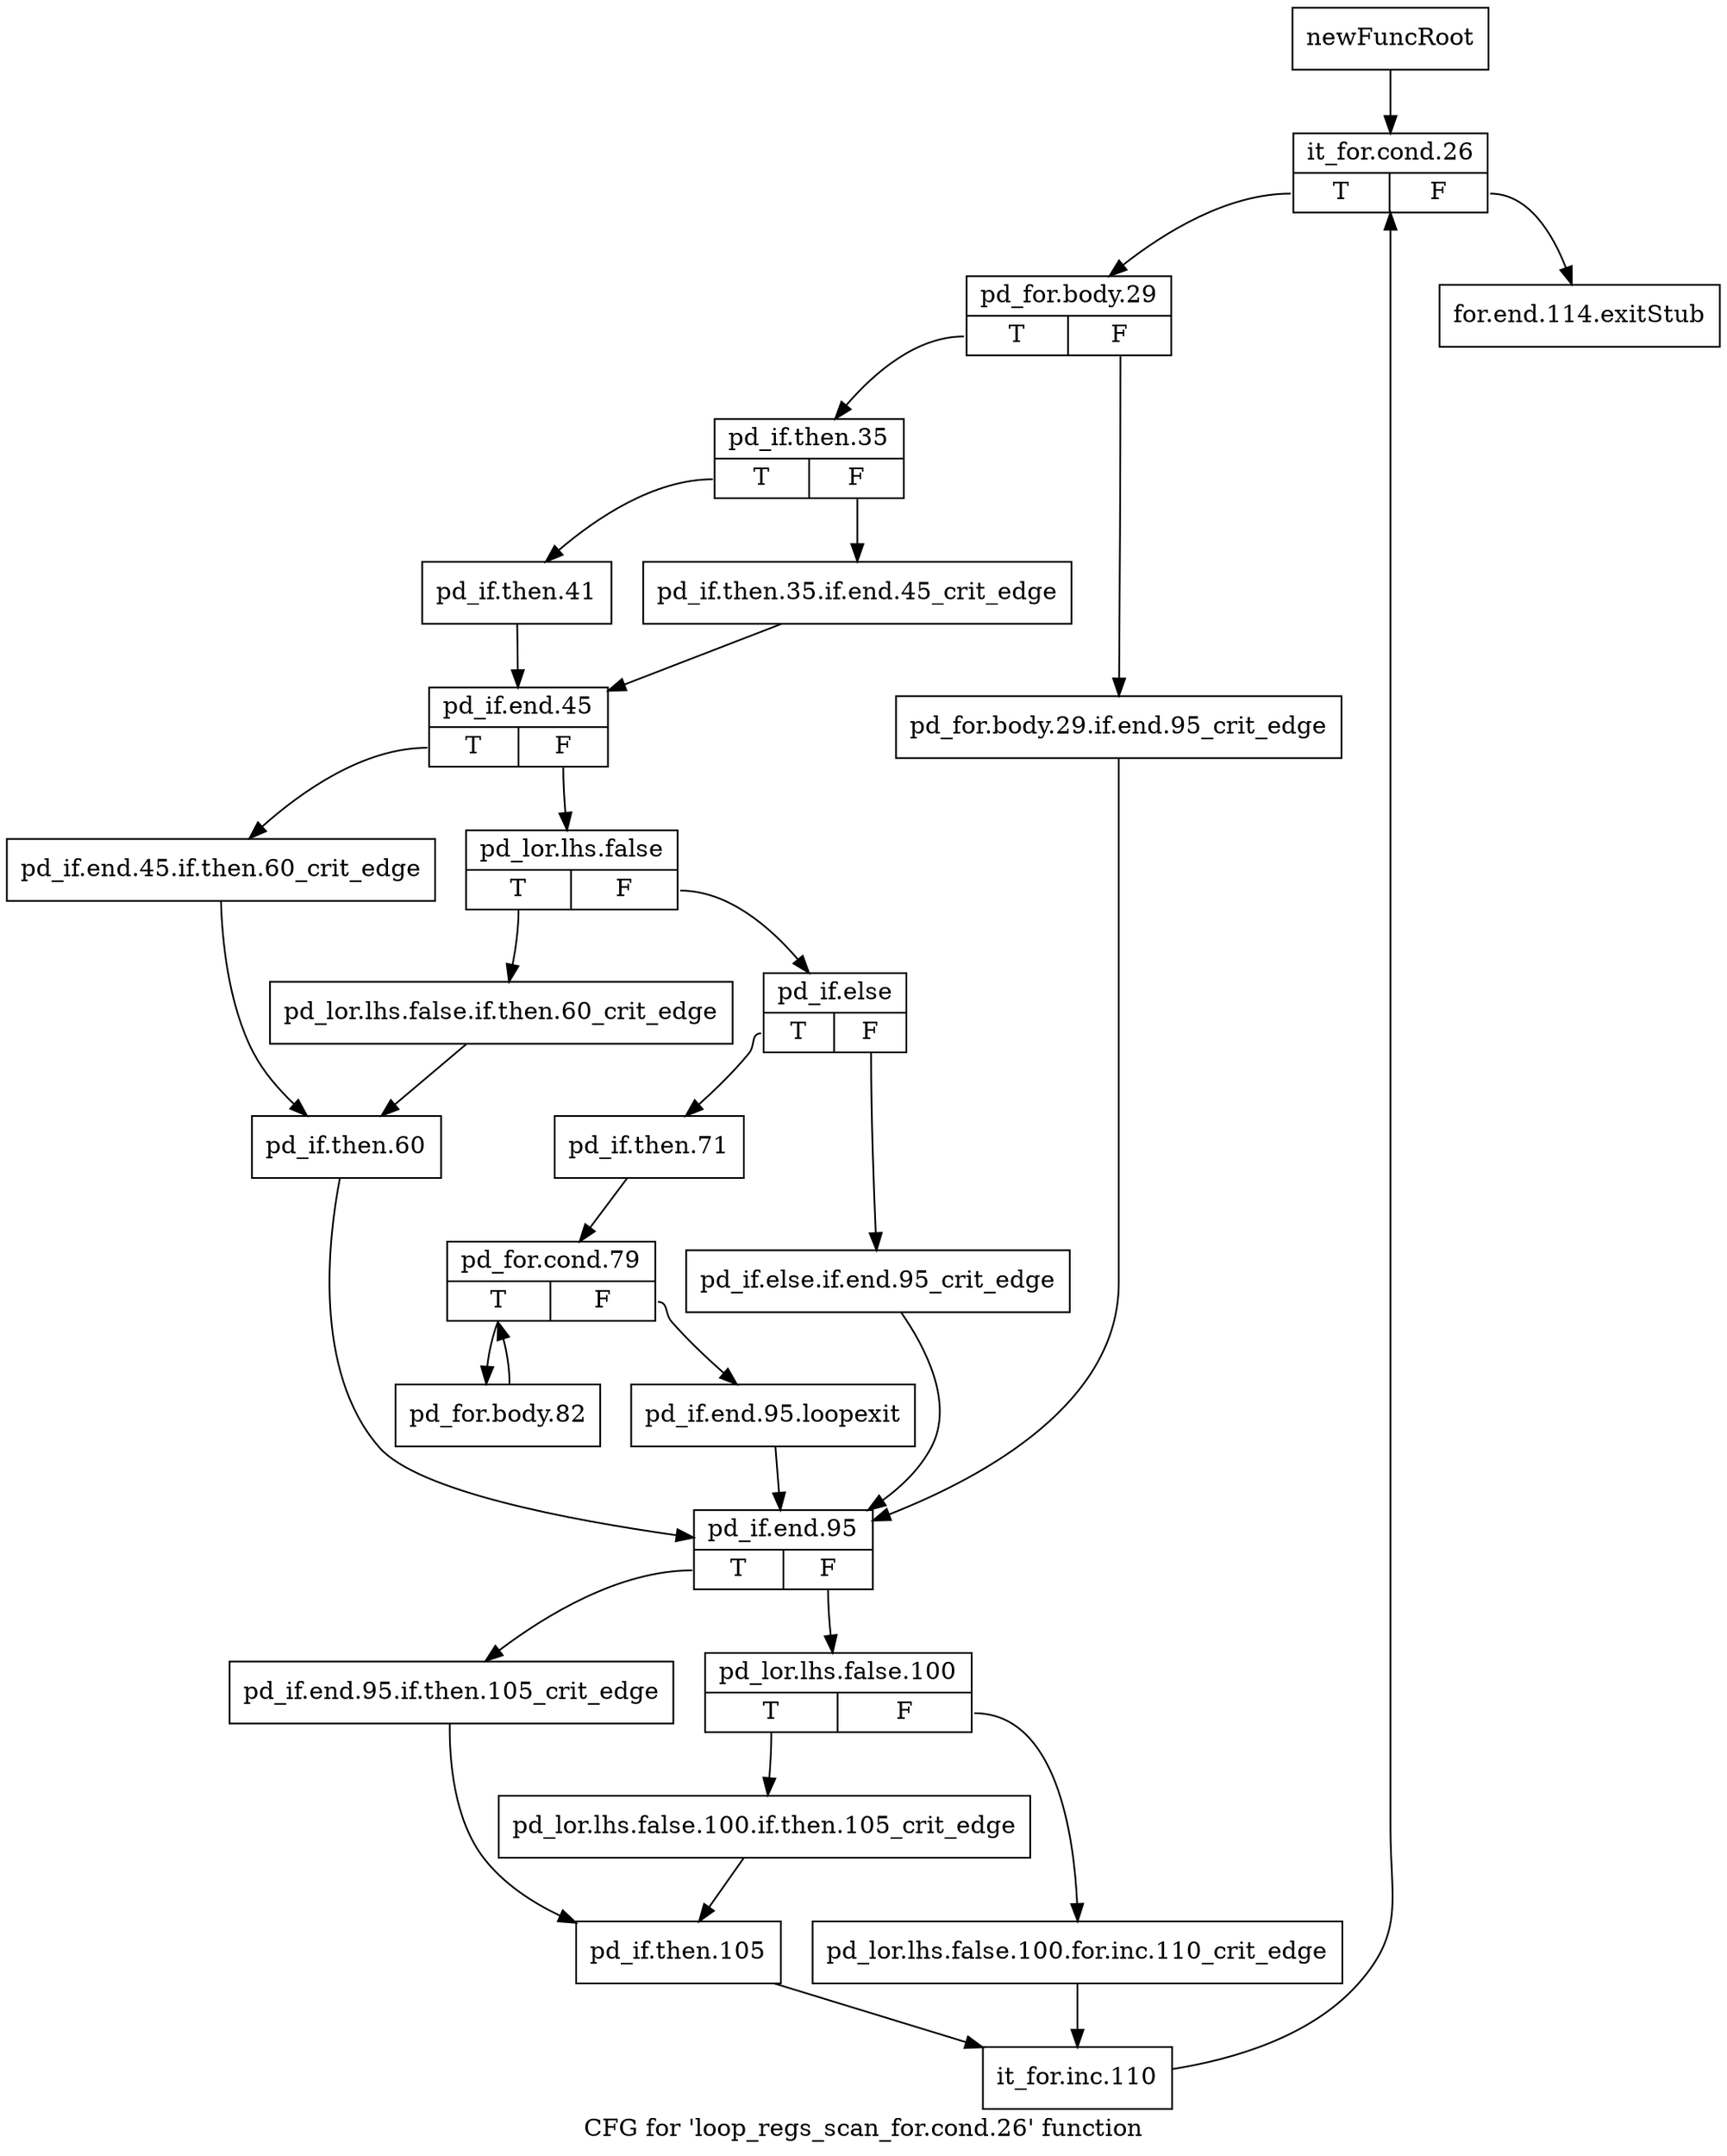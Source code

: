 digraph "CFG for 'loop_regs_scan_for.cond.26' function" {
	label="CFG for 'loop_regs_scan_for.cond.26' function";

	Node0xb547a50 [shape=record,label="{newFuncRoot}"];
	Node0xb547a50 -> Node0xb556720;
	Node0xb5566d0 [shape=record,label="{for.end.114.exitStub}"];
	Node0xb556720 [shape=record,label="{it_for.cond.26|{<s0>T|<s1>F}}"];
	Node0xb556720:s0 -> Node0xb556770;
	Node0xb556720:s1 -> Node0xb5566d0;
	Node0xb556770 [shape=record,label="{pd_for.body.29|{<s0>T|<s1>F}}"];
	Node0xb556770:s0 -> Node0xb556810;
	Node0xb556770:s1 -> Node0xb5567c0;
	Node0xb5567c0 [shape=record,label="{pd_for.body.29.if.end.95_crit_edge}"];
	Node0xb5567c0 -> Node0xb556c70;
	Node0xb556810 [shape=record,label="{pd_if.then.35|{<s0>T|<s1>F}}"];
	Node0xb556810:s0 -> Node0xb5568b0;
	Node0xb556810:s1 -> Node0xb556860;
	Node0xb556860 [shape=record,label="{pd_if.then.35.if.end.45_crit_edge}"];
	Node0xb556860 -> Node0xb556900;
	Node0xb5568b0 [shape=record,label="{pd_if.then.41}"];
	Node0xb5568b0 -> Node0xb556900;
	Node0xb556900 [shape=record,label="{pd_if.end.45|{<s0>T|<s1>F}}"];
	Node0xb556900:s0 -> Node0xb556bd0;
	Node0xb556900:s1 -> Node0xb556950;
	Node0xb556950 [shape=record,label="{pd_lor.lhs.false|{<s0>T|<s1>F}}"];
	Node0xb556950:s0 -> Node0xb556b80;
	Node0xb556950:s1 -> Node0xb5569a0;
	Node0xb5569a0 [shape=record,label="{pd_if.else|{<s0>T|<s1>F}}"];
	Node0xb5569a0:s0 -> Node0xb556a40;
	Node0xb5569a0:s1 -> Node0xb5569f0;
	Node0xb5569f0 [shape=record,label="{pd_if.else.if.end.95_crit_edge}"];
	Node0xb5569f0 -> Node0xb556c70;
	Node0xb556a40 [shape=record,label="{pd_if.then.71}"];
	Node0xb556a40 -> Node0xb556a90;
	Node0xb556a90 [shape=record,label="{pd_for.cond.79|{<s0>T|<s1>F}}"];
	Node0xb556a90:s0 -> Node0xb556b30;
	Node0xb556a90:s1 -> Node0xb556ae0;
	Node0xb556ae0 [shape=record,label="{pd_if.end.95.loopexit}"];
	Node0xb556ae0 -> Node0xb556c70;
	Node0xb556b30 [shape=record,label="{pd_for.body.82}"];
	Node0xb556b30 -> Node0xb556a90;
	Node0xb556b80 [shape=record,label="{pd_lor.lhs.false.if.then.60_crit_edge}"];
	Node0xb556b80 -> Node0xb556c20;
	Node0xb556bd0 [shape=record,label="{pd_if.end.45.if.then.60_crit_edge}"];
	Node0xb556bd0 -> Node0xb556c20;
	Node0xb556c20 [shape=record,label="{pd_if.then.60}"];
	Node0xb556c20 -> Node0xb556c70;
	Node0xb556c70 [shape=record,label="{pd_if.end.95|{<s0>T|<s1>F}}"];
	Node0xb556c70:s0 -> Node0xb556db0;
	Node0xb556c70:s1 -> Node0xb556cc0;
	Node0xb556cc0 [shape=record,label="{pd_lor.lhs.false.100|{<s0>T|<s1>F}}"];
	Node0xb556cc0:s0 -> Node0xb556d60;
	Node0xb556cc0:s1 -> Node0xb556d10;
	Node0xb556d10 [shape=record,label="{pd_lor.lhs.false.100.for.inc.110_crit_edge}"];
	Node0xb556d10 -> Node0xb556e50;
	Node0xb556d60 [shape=record,label="{pd_lor.lhs.false.100.if.then.105_crit_edge}"];
	Node0xb556d60 -> Node0xb556e00;
	Node0xb556db0 [shape=record,label="{pd_if.end.95.if.then.105_crit_edge}"];
	Node0xb556db0 -> Node0xb556e00;
	Node0xb556e00 [shape=record,label="{pd_if.then.105}"];
	Node0xb556e00 -> Node0xb556e50;
	Node0xb556e50 [shape=record,label="{it_for.inc.110}"];
	Node0xb556e50 -> Node0xb556720;
}

